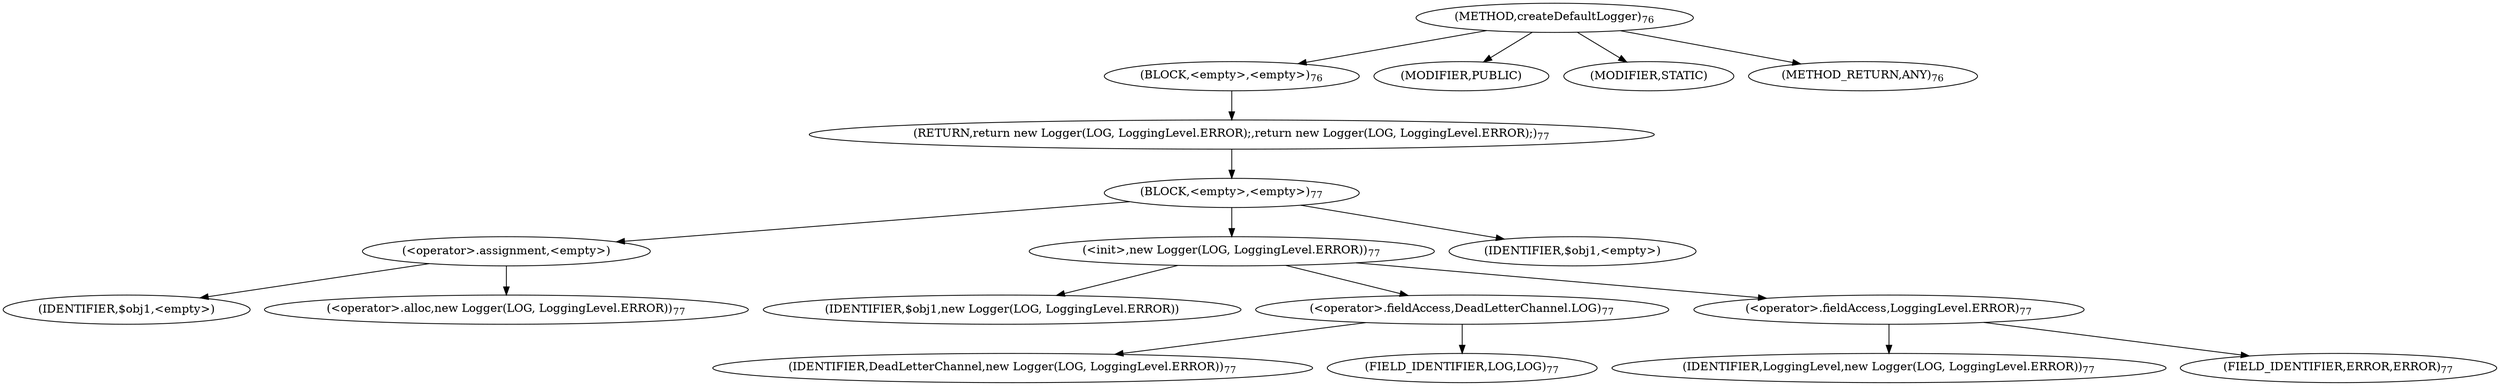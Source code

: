 digraph "createDefaultLogger" {  
"158" [label = <(METHOD,createDefaultLogger)<SUB>76</SUB>> ]
"159" [label = <(BLOCK,&lt;empty&gt;,&lt;empty&gt;)<SUB>76</SUB>> ]
"160" [label = <(RETURN,return new Logger(LOG, LoggingLevel.ERROR);,return new Logger(LOG, LoggingLevel.ERROR);)<SUB>77</SUB>> ]
"161" [label = <(BLOCK,&lt;empty&gt;,&lt;empty&gt;)<SUB>77</SUB>> ]
"162" [label = <(&lt;operator&gt;.assignment,&lt;empty&gt;)> ]
"163" [label = <(IDENTIFIER,$obj1,&lt;empty&gt;)> ]
"164" [label = <(&lt;operator&gt;.alloc,new Logger(LOG, LoggingLevel.ERROR))<SUB>77</SUB>> ]
"165" [label = <(&lt;init&gt;,new Logger(LOG, LoggingLevel.ERROR))<SUB>77</SUB>> ]
"166" [label = <(IDENTIFIER,$obj1,new Logger(LOG, LoggingLevel.ERROR))> ]
"167" [label = <(&lt;operator&gt;.fieldAccess,DeadLetterChannel.LOG)<SUB>77</SUB>> ]
"168" [label = <(IDENTIFIER,DeadLetterChannel,new Logger(LOG, LoggingLevel.ERROR))<SUB>77</SUB>> ]
"169" [label = <(FIELD_IDENTIFIER,LOG,LOG)<SUB>77</SUB>> ]
"170" [label = <(&lt;operator&gt;.fieldAccess,LoggingLevel.ERROR)<SUB>77</SUB>> ]
"171" [label = <(IDENTIFIER,LoggingLevel,new Logger(LOG, LoggingLevel.ERROR))<SUB>77</SUB>> ]
"172" [label = <(FIELD_IDENTIFIER,ERROR,ERROR)<SUB>77</SUB>> ]
"173" [label = <(IDENTIFIER,$obj1,&lt;empty&gt;)> ]
"174" [label = <(MODIFIER,PUBLIC)> ]
"175" [label = <(MODIFIER,STATIC)> ]
"176" [label = <(METHOD_RETURN,ANY)<SUB>76</SUB>> ]
  "158" -> "159" 
  "158" -> "174" 
  "158" -> "175" 
  "158" -> "176" 
  "159" -> "160" 
  "160" -> "161" 
  "161" -> "162" 
  "161" -> "165" 
  "161" -> "173" 
  "162" -> "163" 
  "162" -> "164" 
  "165" -> "166" 
  "165" -> "167" 
  "165" -> "170" 
  "167" -> "168" 
  "167" -> "169" 
  "170" -> "171" 
  "170" -> "172" 
}
